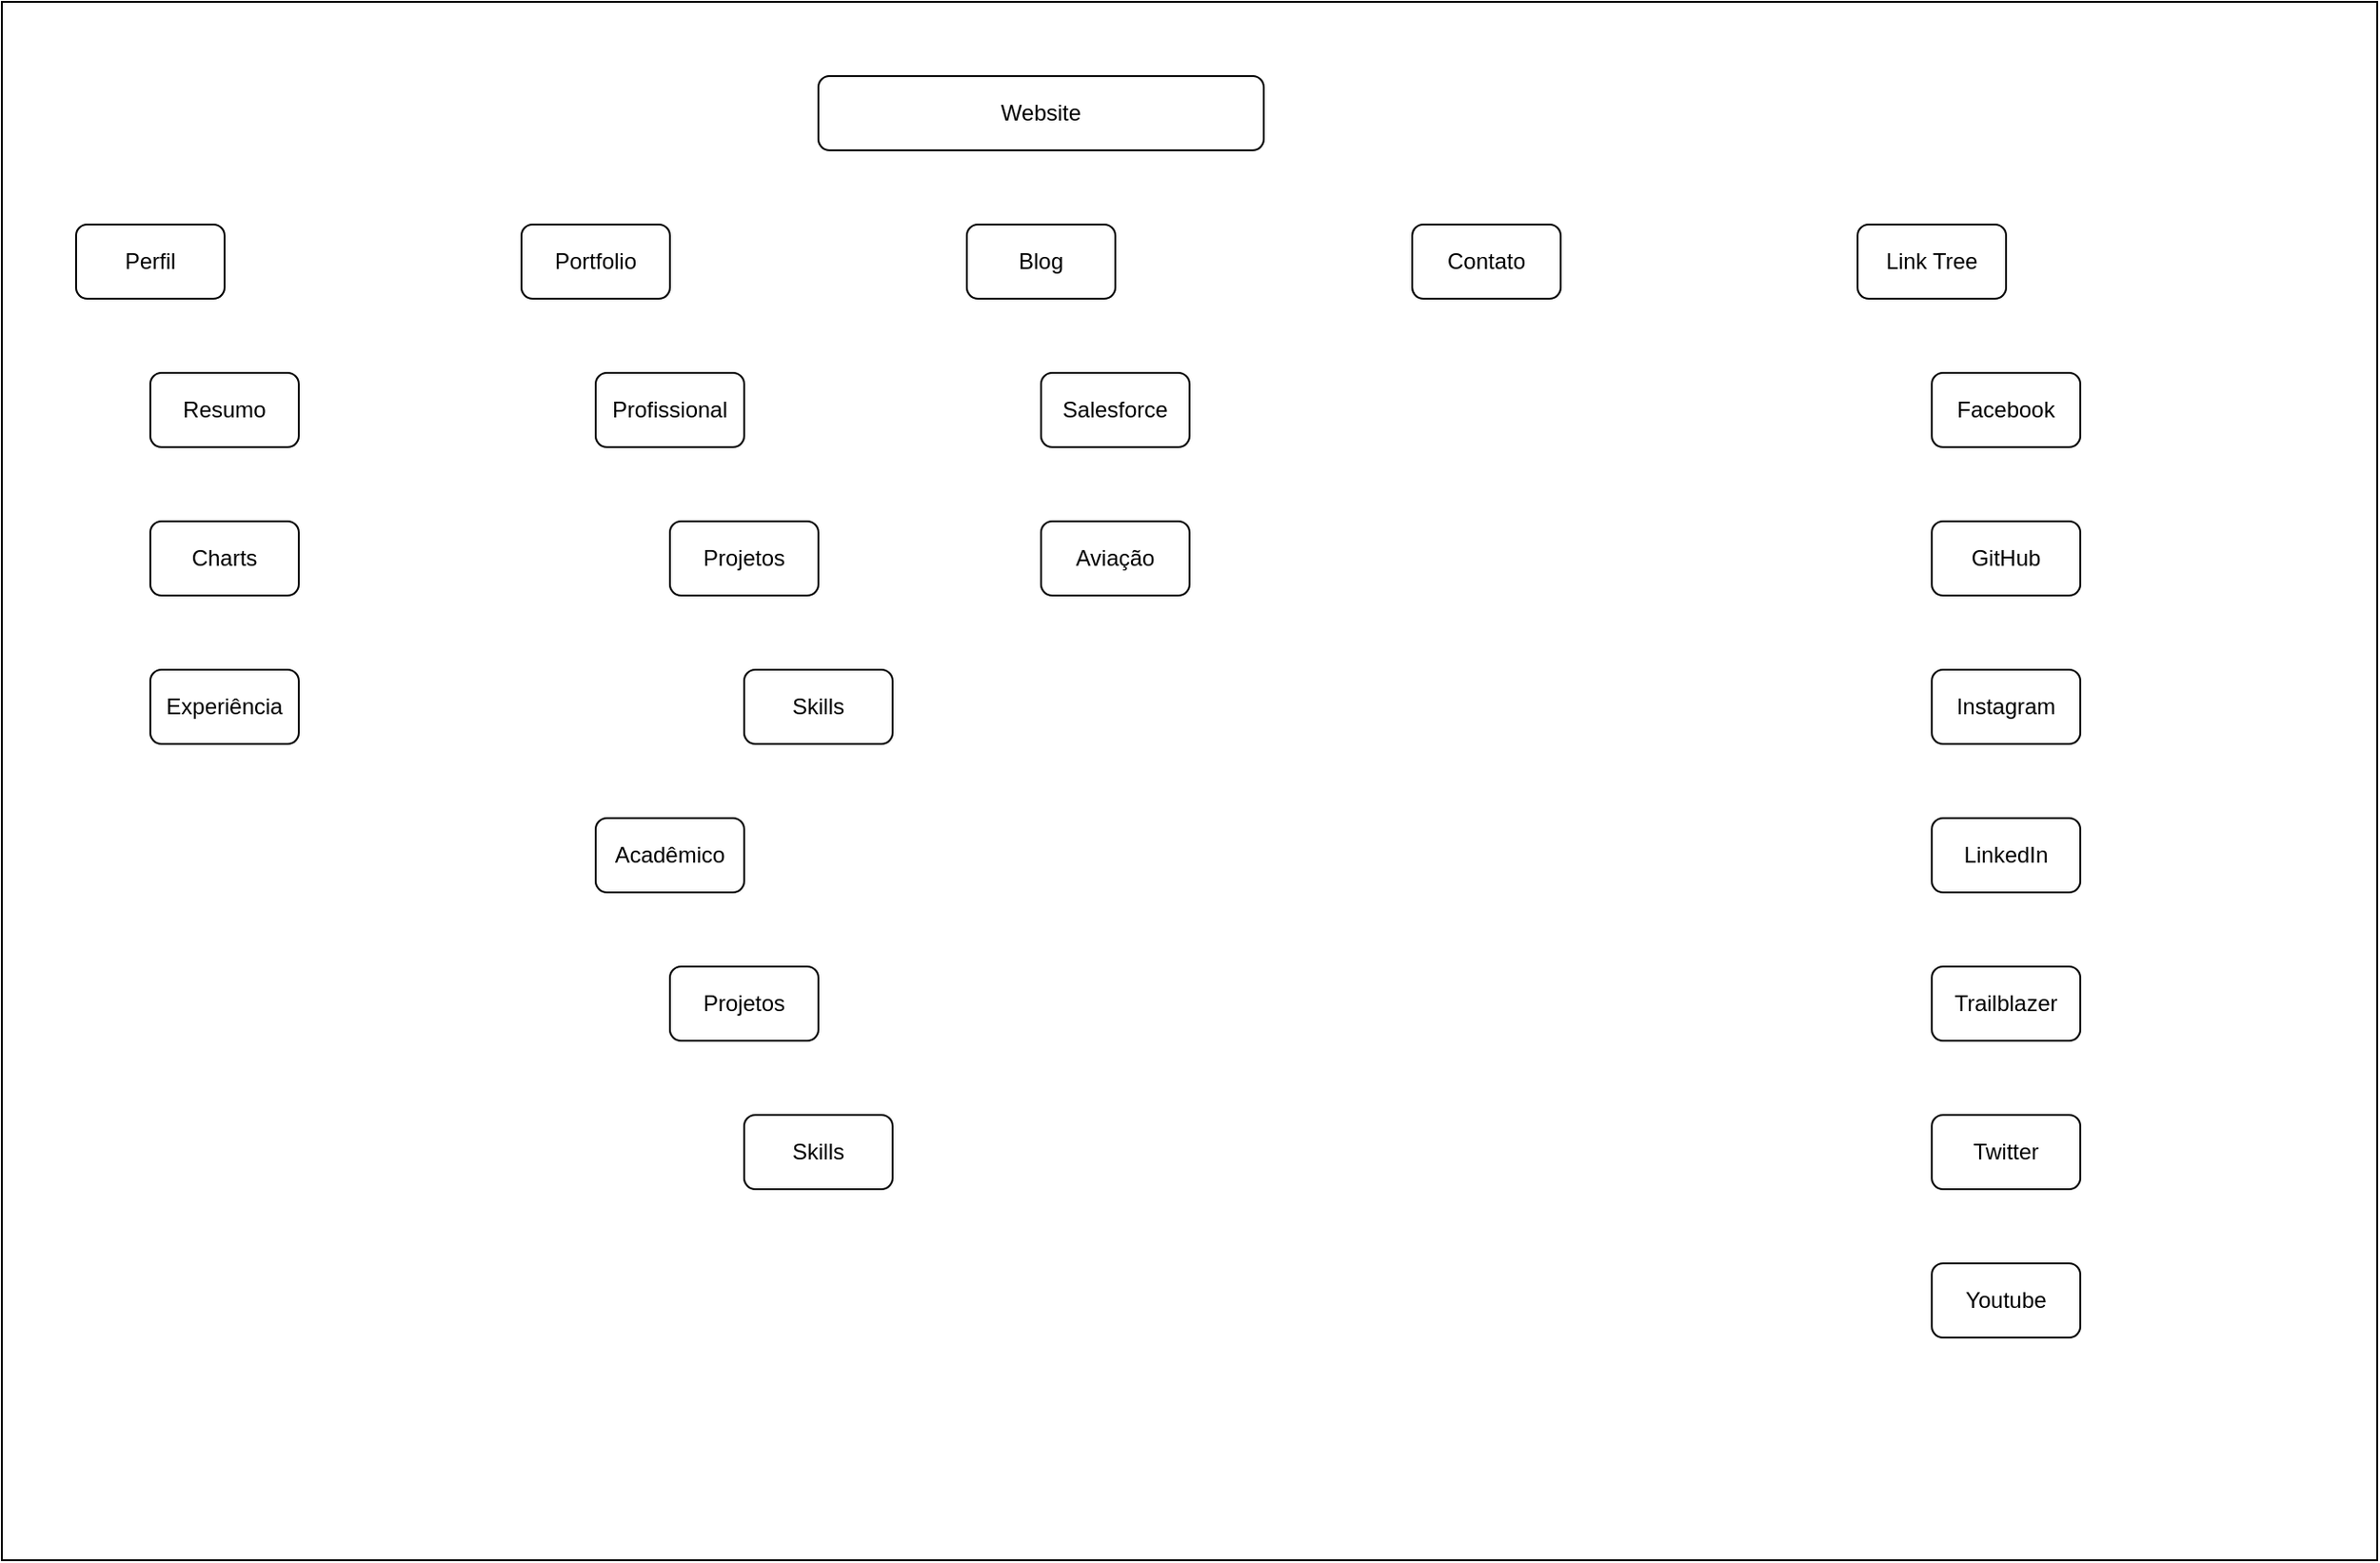 <mxfile version="13.9.5" type="device"><diagram id="o8_qRfSAK--EJueNwdbG" name="Página-1"><mxGraphModel dx="1020" dy="837" grid="1" gridSize="10" guides="1" tooltips="1" connect="1" arrows="1" fold="1" page="1" pageScale="1" pageWidth="827" pageHeight="1169" math="0" shadow="0"><root><mxCell id="0"/><mxCell id="1" parent="0"/><mxCell id="7aDUIzNEVNhtRt2QhXUc-33" value="" style="verticalLabelPosition=bottom;verticalAlign=top;html=1;shape=mxgraph.basic.rect;fillColor2=none;strokeWidth=1;size=20;indent=5;fillColor=none;" vertex="1" parent="1"><mxGeometry width="1280" height="840" as="geometry"/></mxCell><mxCell id="7aDUIzNEVNhtRt2QhXUc-1" value="Salesforce" style="rounded=1;whiteSpace=wrap;html=1;" vertex="1" parent="1"><mxGeometry x="560" y="200" width="80" height="40" as="geometry"/></mxCell><mxCell id="7aDUIzNEVNhtRt2QhXUc-4" value="Portfolio" style="rounded=1;whiteSpace=wrap;html=1;" vertex="1" parent="1"><mxGeometry x="280" y="120" width="80" height="40" as="geometry"/></mxCell><mxCell id="7aDUIzNEVNhtRt2QhXUc-5" value="Profissional" style="rounded=1;whiteSpace=wrap;html=1;" vertex="1" parent="1"><mxGeometry x="320" y="200" width="80" height="40" as="geometry"/></mxCell><mxCell id="7aDUIzNEVNhtRt2QhXUc-6" value="Acadêmico" style="rounded=1;whiteSpace=wrap;html=1;" vertex="1" parent="1"><mxGeometry x="320" y="440" width="80" height="40" as="geometry"/></mxCell><mxCell id="7aDUIzNEVNhtRt2QhXUc-8" value="Perfil" style="rounded=1;whiteSpace=wrap;html=1;" vertex="1" parent="1"><mxGeometry x="40" y="120" width="80" height="40" as="geometry"/></mxCell><mxCell id="7aDUIzNEVNhtRt2QhXUc-13" value="Blog" style="rounded=1;whiteSpace=wrap;html=1;" vertex="1" parent="1"><mxGeometry x="520" y="120" width="80" height="40" as="geometry"/></mxCell><mxCell id="7aDUIzNEVNhtRt2QhXUc-14" value="Aviação" style="rounded=1;whiteSpace=wrap;html=1;" vertex="1" parent="1"><mxGeometry x="560" y="280" width="80" height="40" as="geometry"/></mxCell><mxCell id="7aDUIzNEVNhtRt2QhXUc-15" value="Contato" style="rounded=1;whiteSpace=wrap;html=1;" vertex="1" parent="1"><mxGeometry x="760" y="120" width="80" height="40" as="geometry"/></mxCell><mxCell id="7aDUIzNEVNhtRt2QhXUc-16" value="Link Tree" style="rounded=1;whiteSpace=wrap;html=1;" vertex="1" parent="1"><mxGeometry x="1000" y="120" width="80" height="40" as="geometry"/></mxCell><mxCell id="7aDUIzNEVNhtRt2QhXUc-17" value="Facebook" style="rounded=1;whiteSpace=wrap;html=1;" vertex="1" parent="1"><mxGeometry x="1040" y="200" width="80" height="40" as="geometry"/></mxCell><mxCell id="7aDUIzNEVNhtRt2QhXUc-18" value="GitHub" style="rounded=1;whiteSpace=wrap;html=1;" vertex="1" parent="1"><mxGeometry x="1040" y="280" width="80" height="40" as="geometry"/></mxCell><mxCell id="7aDUIzNEVNhtRt2QhXUc-19" value="Instagram" style="rounded=1;whiteSpace=wrap;html=1;" vertex="1" parent="1"><mxGeometry x="1040" y="360" width="80" height="40" as="geometry"/></mxCell><mxCell id="7aDUIzNEVNhtRt2QhXUc-20" value="LinkedIn" style="rounded=1;whiteSpace=wrap;html=1;" vertex="1" parent="1"><mxGeometry x="1040" y="440" width="80" height="40" as="geometry"/></mxCell><mxCell id="7aDUIzNEVNhtRt2QhXUc-21" value="Trailblazer" style="rounded=1;whiteSpace=wrap;html=1;" vertex="1" parent="1"><mxGeometry x="1040" y="520" width="80" height="40" as="geometry"/></mxCell><mxCell id="7aDUIzNEVNhtRt2QhXUc-22" value="Twitter" style="rounded=1;whiteSpace=wrap;html=1;" vertex="1" parent="1"><mxGeometry x="1040" y="600" width="80" height="40" as="geometry"/></mxCell><mxCell id="7aDUIzNEVNhtRt2QhXUc-23" value="Youtube" style="rounded=1;whiteSpace=wrap;html=1;" vertex="1" parent="1"><mxGeometry x="1040" y="680" width="80" height="40" as="geometry"/></mxCell><mxCell id="7aDUIzNEVNhtRt2QhXUc-27" value="Website" style="rounded=1;whiteSpace=wrap;html=1;" vertex="1" parent="1"><mxGeometry x="440" y="40" width="240" height="40" as="geometry"/></mxCell><mxCell id="7aDUIzNEVNhtRt2QhXUc-28" value="Resumo" style="rounded=1;whiteSpace=wrap;html=1;" vertex="1" parent="1"><mxGeometry x="80" y="200" width="80" height="40" as="geometry"/></mxCell><mxCell id="7aDUIzNEVNhtRt2QhXUc-29" value="Charts" style="rounded=1;whiteSpace=wrap;html=1;" vertex="1" parent="1"><mxGeometry x="80" y="280" width="80" height="40" as="geometry"/></mxCell><mxCell id="7aDUIzNEVNhtRt2QhXUc-30" value="Experiência" style="rounded=1;whiteSpace=wrap;html=1;" vertex="1" parent="1"><mxGeometry x="80" y="360" width="80" height="40" as="geometry"/></mxCell><mxCell id="7aDUIzNEVNhtRt2QhXUc-34" value="Projetos" style="rounded=1;whiteSpace=wrap;html=1;" vertex="1" parent="1"><mxGeometry x="360" y="520" width="80" height="40" as="geometry"/></mxCell><mxCell id="7aDUIzNEVNhtRt2QhXUc-35" value="Skills" style="rounded=1;whiteSpace=wrap;html=1;" vertex="1" parent="1"><mxGeometry x="400" y="600" width="80" height="40" as="geometry"/></mxCell><mxCell id="7aDUIzNEVNhtRt2QhXUc-36" value="Projetos" style="rounded=1;whiteSpace=wrap;html=1;" vertex="1" parent="1"><mxGeometry x="360" y="280" width="80" height="40" as="geometry"/></mxCell><mxCell id="7aDUIzNEVNhtRt2QhXUc-37" value="Skills" style="rounded=1;whiteSpace=wrap;html=1;" vertex="1" parent="1"><mxGeometry x="400" y="360" width="80" height="40" as="geometry"/></mxCell></root></mxGraphModel></diagram></mxfile>